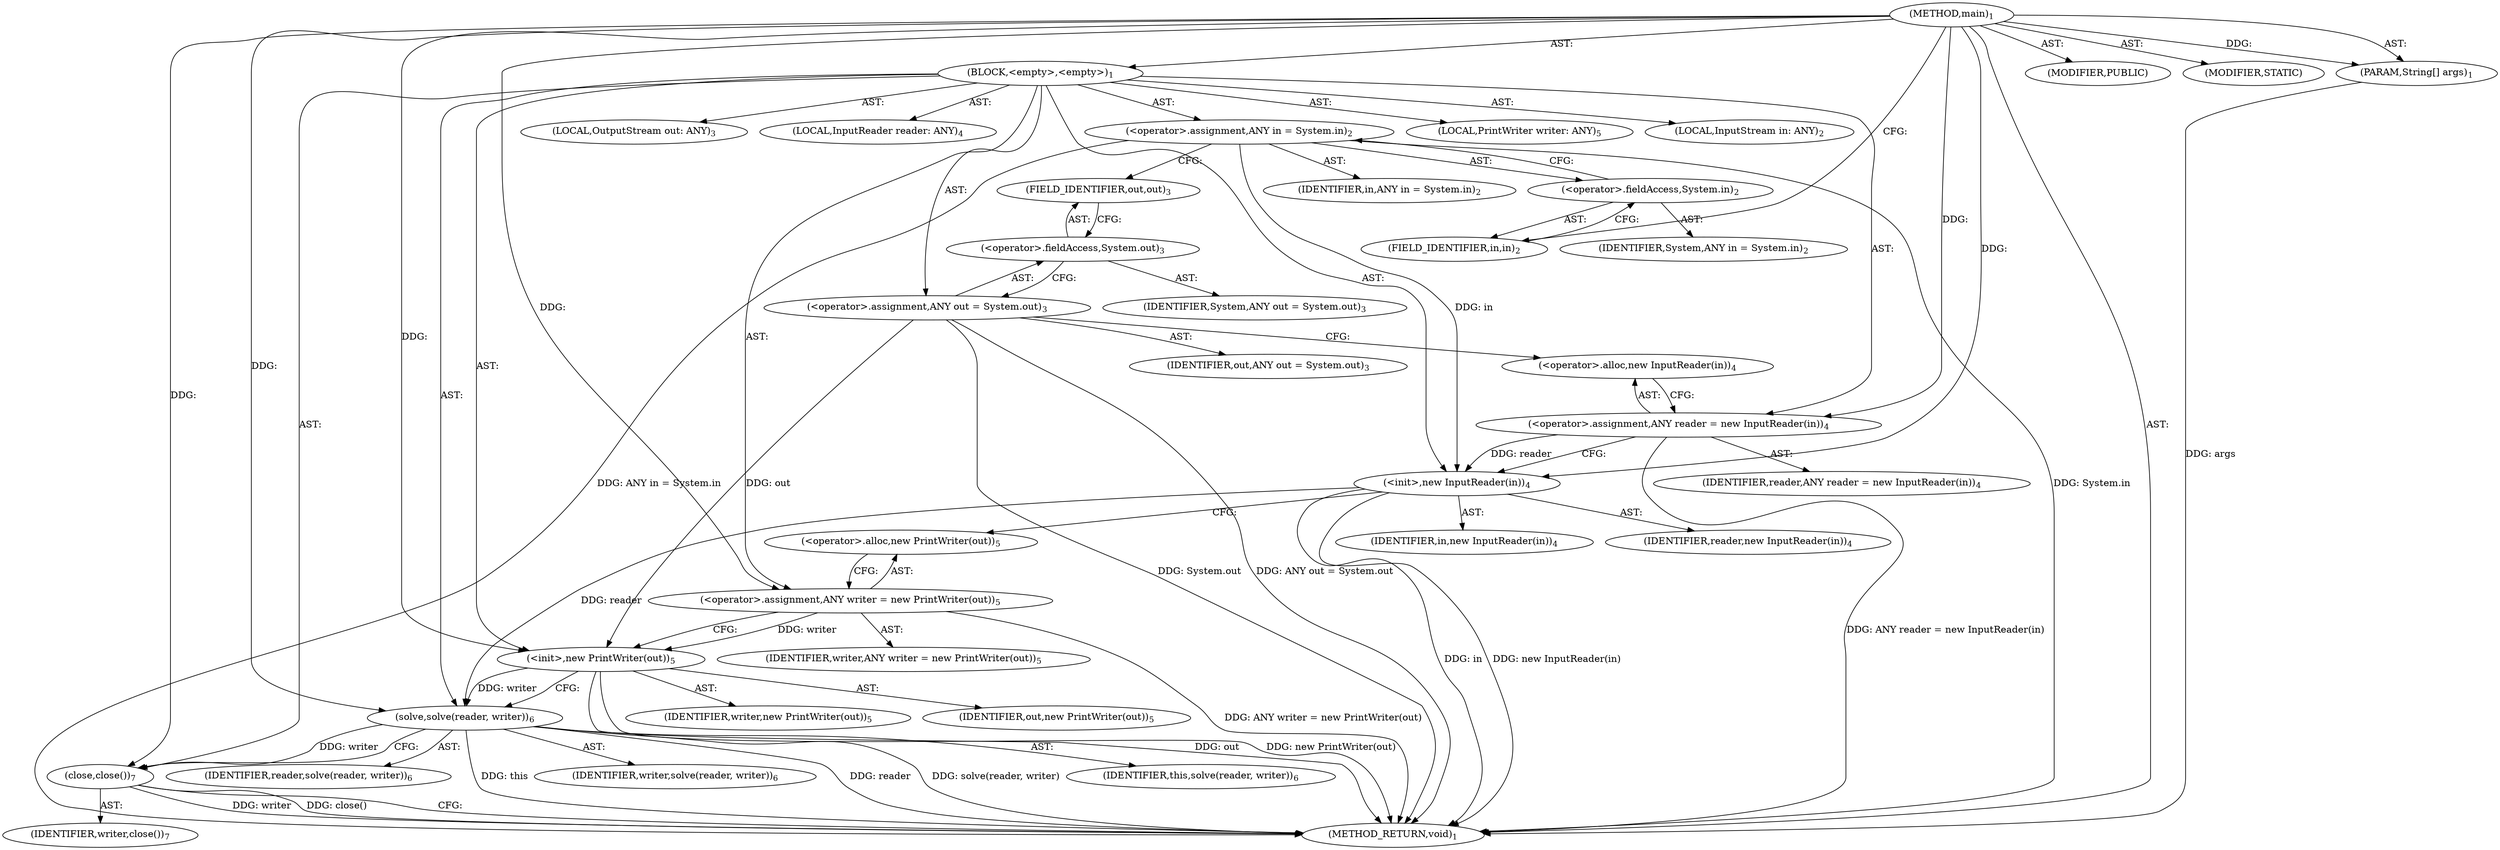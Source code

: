 digraph "main" {  
"21" [label = <(METHOD,main)<SUB>1</SUB>> ]
"22" [label = <(PARAM,String[] args)<SUB>1</SUB>> ]
"23" [label = <(BLOCK,&lt;empty&gt;,&lt;empty&gt;)<SUB>1</SUB>> ]
"24" [label = <(LOCAL,InputStream in: ANY)<SUB>2</SUB>> ]
"25" [label = <(&lt;operator&gt;.assignment,ANY in = System.in)<SUB>2</SUB>> ]
"26" [label = <(IDENTIFIER,in,ANY in = System.in)<SUB>2</SUB>> ]
"27" [label = <(&lt;operator&gt;.fieldAccess,System.in)<SUB>2</SUB>> ]
"28" [label = <(IDENTIFIER,System,ANY in = System.in)<SUB>2</SUB>> ]
"29" [label = <(FIELD_IDENTIFIER,in,in)<SUB>2</SUB>> ]
"30" [label = <(LOCAL,OutputStream out: ANY)<SUB>3</SUB>> ]
"31" [label = <(&lt;operator&gt;.assignment,ANY out = System.out)<SUB>3</SUB>> ]
"32" [label = <(IDENTIFIER,out,ANY out = System.out)<SUB>3</SUB>> ]
"33" [label = <(&lt;operator&gt;.fieldAccess,System.out)<SUB>3</SUB>> ]
"34" [label = <(IDENTIFIER,System,ANY out = System.out)<SUB>3</SUB>> ]
"35" [label = <(FIELD_IDENTIFIER,out,out)<SUB>3</SUB>> ]
"4" [label = <(LOCAL,InputReader reader: ANY)<SUB>4</SUB>> ]
"36" [label = <(&lt;operator&gt;.assignment,ANY reader = new InputReader(in))<SUB>4</SUB>> ]
"37" [label = <(IDENTIFIER,reader,ANY reader = new InputReader(in))<SUB>4</SUB>> ]
"38" [label = <(&lt;operator&gt;.alloc,new InputReader(in))<SUB>4</SUB>> ]
"39" [label = <(&lt;init&gt;,new InputReader(in))<SUB>4</SUB>> ]
"3" [label = <(IDENTIFIER,reader,new InputReader(in))<SUB>4</SUB>> ]
"40" [label = <(IDENTIFIER,in,new InputReader(in))<SUB>4</SUB>> ]
"6" [label = <(LOCAL,PrintWriter writer: ANY)<SUB>5</SUB>> ]
"41" [label = <(&lt;operator&gt;.assignment,ANY writer = new PrintWriter(out))<SUB>5</SUB>> ]
"42" [label = <(IDENTIFIER,writer,ANY writer = new PrintWriter(out))<SUB>5</SUB>> ]
"43" [label = <(&lt;operator&gt;.alloc,new PrintWriter(out))<SUB>5</SUB>> ]
"44" [label = <(&lt;init&gt;,new PrintWriter(out))<SUB>5</SUB>> ]
"5" [label = <(IDENTIFIER,writer,new PrintWriter(out))<SUB>5</SUB>> ]
"45" [label = <(IDENTIFIER,out,new PrintWriter(out))<SUB>5</SUB>> ]
"46" [label = <(solve,solve(reader, writer))<SUB>6</SUB>> ]
"47" [label = <(IDENTIFIER,this,solve(reader, writer))<SUB>6</SUB>> ]
"48" [label = <(IDENTIFIER,reader,solve(reader, writer))<SUB>6</SUB>> ]
"49" [label = <(IDENTIFIER,writer,solve(reader, writer))<SUB>6</SUB>> ]
"50" [label = <(close,close())<SUB>7</SUB>> ]
"51" [label = <(IDENTIFIER,writer,close())<SUB>7</SUB>> ]
"52" [label = <(MODIFIER,PUBLIC)> ]
"53" [label = <(MODIFIER,STATIC)> ]
"54" [label = <(METHOD_RETURN,void)<SUB>1</SUB>> ]
  "21" -> "22"  [ label = "AST: "] 
  "21" -> "23"  [ label = "AST: "] 
  "21" -> "52"  [ label = "AST: "] 
  "21" -> "53"  [ label = "AST: "] 
  "21" -> "54"  [ label = "AST: "] 
  "23" -> "24"  [ label = "AST: "] 
  "23" -> "25"  [ label = "AST: "] 
  "23" -> "30"  [ label = "AST: "] 
  "23" -> "31"  [ label = "AST: "] 
  "23" -> "4"  [ label = "AST: "] 
  "23" -> "36"  [ label = "AST: "] 
  "23" -> "39"  [ label = "AST: "] 
  "23" -> "6"  [ label = "AST: "] 
  "23" -> "41"  [ label = "AST: "] 
  "23" -> "44"  [ label = "AST: "] 
  "23" -> "46"  [ label = "AST: "] 
  "23" -> "50"  [ label = "AST: "] 
  "25" -> "26"  [ label = "AST: "] 
  "25" -> "27"  [ label = "AST: "] 
  "27" -> "28"  [ label = "AST: "] 
  "27" -> "29"  [ label = "AST: "] 
  "31" -> "32"  [ label = "AST: "] 
  "31" -> "33"  [ label = "AST: "] 
  "33" -> "34"  [ label = "AST: "] 
  "33" -> "35"  [ label = "AST: "] 
  "36" -> "37"  [ label = "AST: "] 
  "36" -> "38"  [ label = "AST: "] 
  "39" -> "3"  [ label = "AST: "] 
  "39" -> "40"  [ label = "AST: "] 
  "41" -> "42"  [ label = "AST: "] 
  "41" -> "43"  [ label = "AST: "] 
  "44" -> "5"  [ label = "AST: "] 
  "44" -> "45"  [ label = "AST: "] 
  "46" -> "47"  [ label = "AST: "] 
  "46" -> "48"  [ label = "AST: "] 
  "46" -> "49"  [ label = "AST: "] 
  "50" -> "51"  [ label = "AST: "] 
  "25" -> "35"  [ label = "CFG: "] 
  "31" -> "38"  [ label = "CFG: "] 
  "36" -> "39"  [ label = "CFG: "] 
  "39" -> "43"  [ label = "CFG: "] 
  "41" -> "44"  [ label = "CFG: "] 
  "44" -> "46"  [ label = "CFG: "] 
  "46" -> "50"  [ label = "CFG: "] 
  "50" -> "54"  [ label = "CFG: "] 
  "27" -> "25"  [ label = "CFG: "] 
  "33" -> "31"  [ label = "CFG: "] 
  "38" -> "36"  [ label = "CFG: "] 
  "43" -> "41"  [ label = "CFG: "] 
  "29" -> "27"  [ label = "CFG: "] 
  "35" -> "33"  [ label = "CFG: "] 
  "21" -> "29"  [ label = "CFG: "] 
  "22" -> "54"  [ label = "DDG: args"] 
  "25" -> "54"  [ label = "DDG: System.in"] 
  "25" -> "54"  [ label = "DDG: ANY in = System.in"] 
  "31" -> "54"  [ label = "DDG: System.out"] 
  "31" -> "54"  [ label = "DDG: ANY out = System.out"] 
  "36" -> "54"  [ label = "DDG: ANY reader = new InputReader(in)"] 
  "39" -> "54"  [ label = "DDG: in"] 
  "39" -> "54"  [ label = "DDG: new InputReader(in)"] 
  "41" -> "54"  [ label = "DDG: ANY writer = new PrintWriter(out)"] 
  "44" -> "54"  [ label = "DDG: out"] 
  "44" -> "54"  [ label = "DDG: new PrintWriter(out)"] 
  "46" -> "54"  [ label = "DDG: reader"] 
  "46" -> "54"  [ label = "DDG: solve(reader, writer)"] 
  "50" -> "54"  [ label = "DDG: writer"] 
  "50" -> "54"  [ label = "DDG: close()"] 
  "46" -> "54"  [ label = "DDG: this"] 
  "21" -> "22"  [ label = "DDG: "] 
  "21" -> "36"  [ label = "DDG: "] 
  "21" -> "41"  [ label = "DDG: "] 
  "36" -> "39"  [ label = "DDG: reader"] 
  "21" -> "39"  [ label = "DDG: "] 
  "25" -> "39"  [ label = "DDG: in"] 
  "41" -> "44"  [ label = "DDG: writer"] 
  "21" -> "44"  [ label = "DDG: "] 
  "31" -> "44"  [ label = "DDG: out"] 
  "21" -> "46"  [ label = "DDG: "] 
  "39" -> "46"  [ label = "DDG: reader"] 
  "44" -> "46"  [ label = "DDG: writer"] 
  "46" -> "50"  [ label = "DDG: writer"] 
  "21" -> "50"  [ label = "DDG: "] 
}
